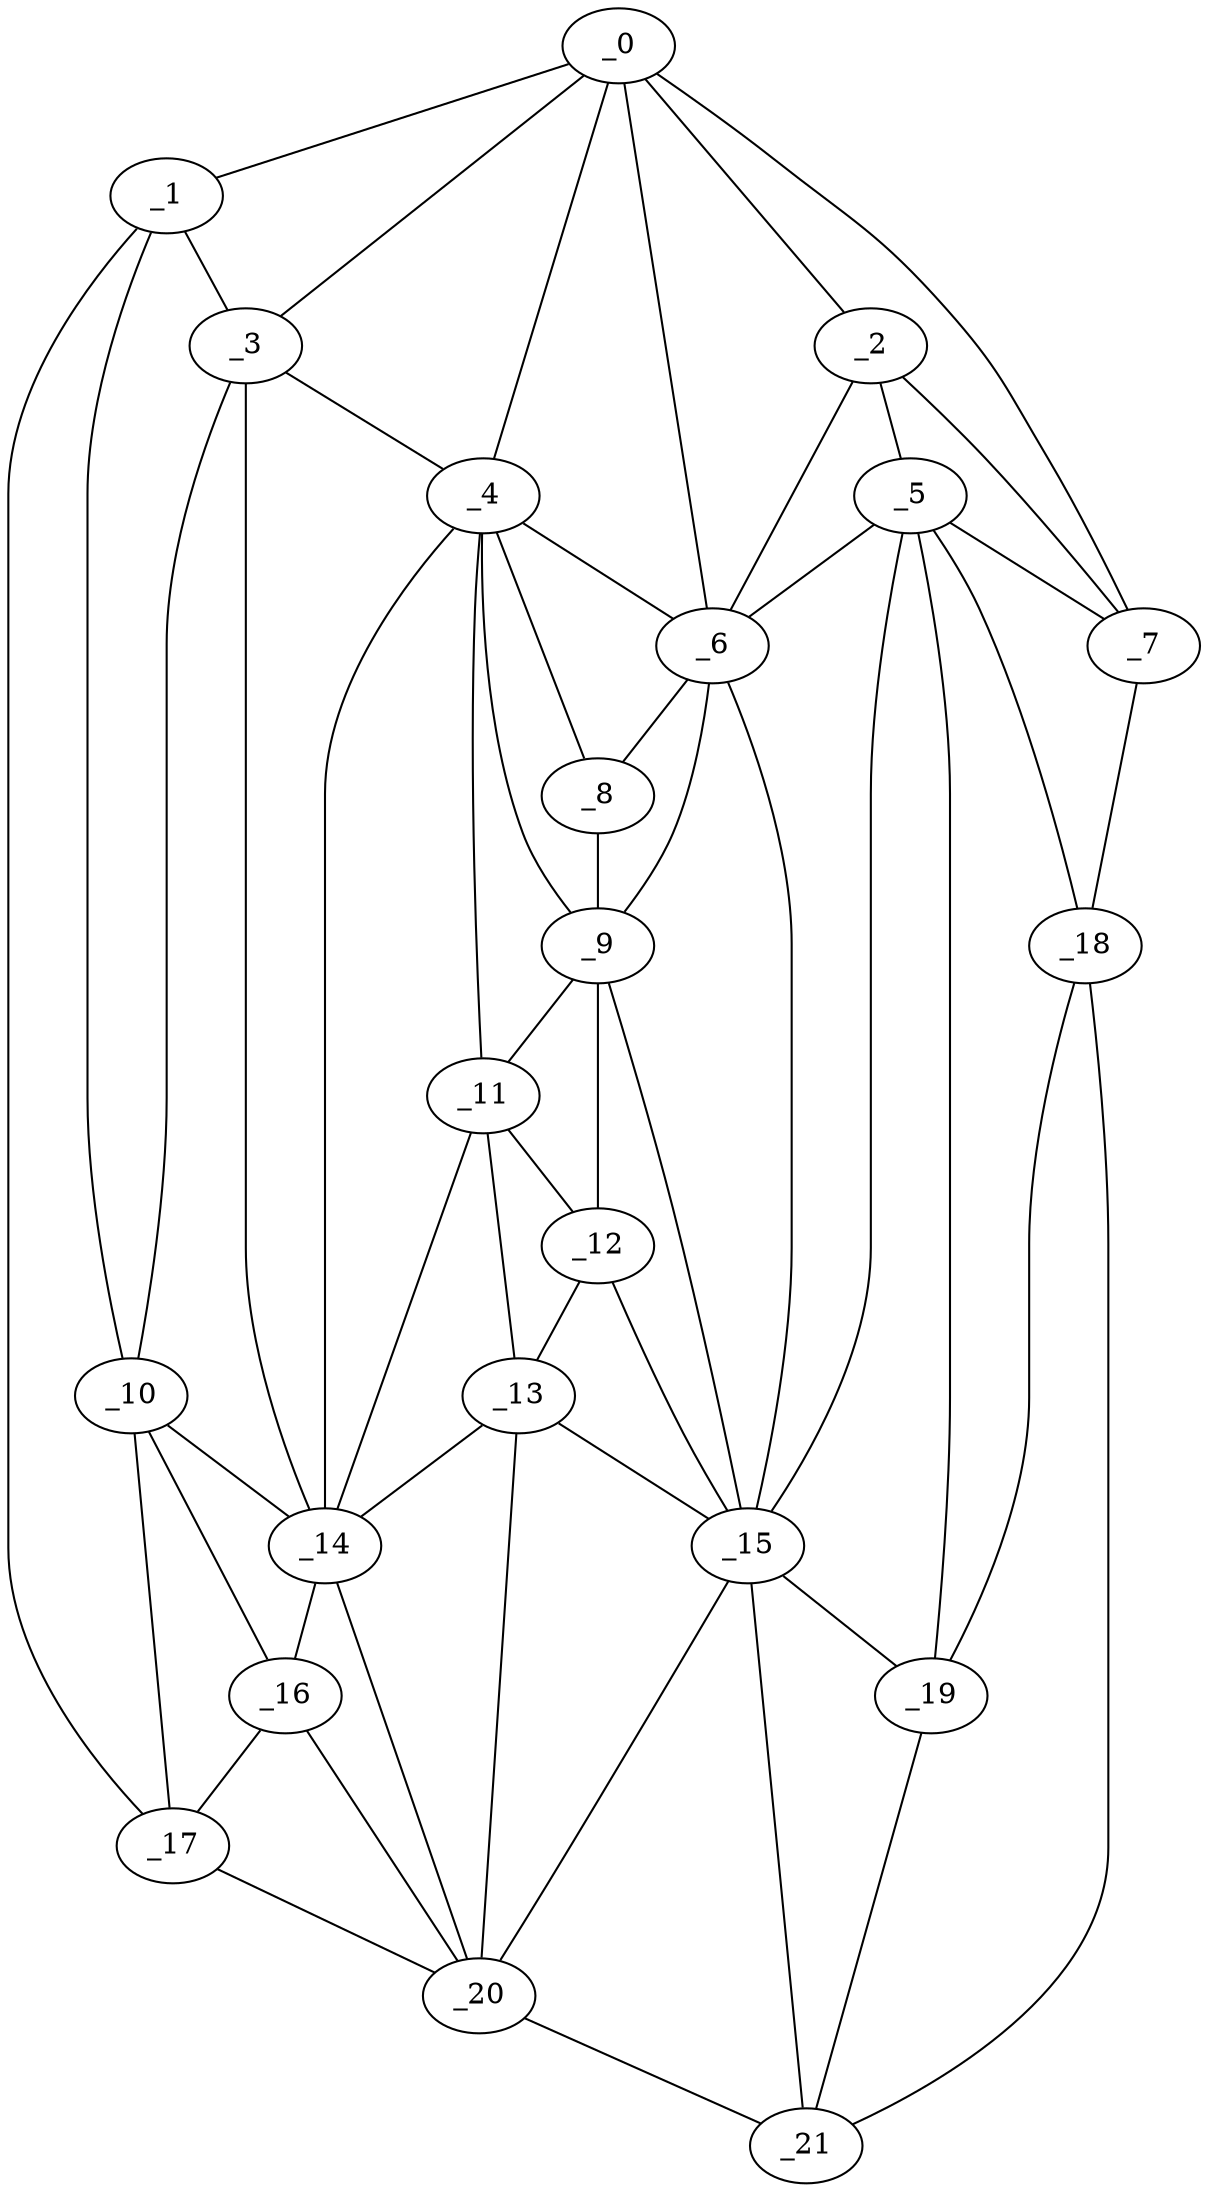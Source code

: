 graph "obj64__30.gxl" {
	_0	 [x=34,
		y=34];
	_1	 [x=34,
		y=117];
	_0 -- _1	 [valence=1];
	_2	 [x=38,
		y=30];
	_0 -- _2	 [valence=1];
	_3	 [x=39,
		y=99];
	_0 -- _3	 [valence=2];
	_4	 [x=42,
		y=68];
	_0 -- _4	 [valence=2];
	_6	 [x=43,
		y=49];
	_0 -- _6	 [valence=2];
	_7	 [x=46,
		y=7];
	_0 -- _7	 [valence=1];
	_1 -- _3	 [valence=1];
	_10	 [x=56,
		y=103];
	_1 -- _10	 [valence=2];
	_17	 [x=79,
		y=125];
	_1 -- _17	 [valence=1];
	_5	 [x=43,
		y=26];
	_2 -- _5	 [valence=2];
	_2 -- _6	 [valence=2];
	_2 -- _7	 [valence=1];
	_3 -- _4	 [valence=2];
	_3 -- _10	 [valence=2];
	_14	 [x=64,
		y=84];
	_3 -- _14	 [valence=2];
	_4 -- _6	 [valence=2];
	_8	 [x=46,
		y=58];
	_4 -- _8	 [valence=2];
	_9	 [x=53,
		y=59];
	_4 -- _9	 [valence=1];
	_11	 [x=57,
		y=68];
	_4 -- _11	 [valence=1];
	_4 -- _14	 [valence=1];
	_5 -- _6	 [valence=2];
	_5 -- _7	 [valence=2];
	_15	 [x=69,
		y=56];
	_5 -- _15	 [valence=1];
	_18	 [x=83,
		y=7];
	_5 -- _18	 [valence=1];
	_19	 [x=87,
		y=24];
	_5 -- _19	 [valence=2];
	_6 -- _8	 [valence=1];
	_6 -- _9	 [valence=2];
	_6 -- _15	 [valence=2];
	_7 -- _18	 [valence=1];
	_8 -- _9	 [valence=2];
	_9 -- _11	 [valence=2];
	_12	 [x=59,
		y=63];
	_9 -- _12	 [valence=2];
	_9 -- _15	 [valence=1];
	_10 -- _14	 [valence=2];
	_16	 [x=70,
		y=104];
	_10 -- _16	 [valence=2];
	_10 -- _17	 [valence=1];
	_11 -- _12	 [valence=1];
	_13	 [x=64,
		y=71];
	_11 -- _13	 [valence=1];
	_11 -- _14	 [valence=2];
	_12 -- _13	 [valence=2];
	_12 -- _15	 [valence=1];
	_13 -- _14	 [valence=1];
	_13 -- _15	 [valence=1];
	_20	 [x=95,
		y=116];
	_13 -- _20	 [valence=2];
	_14 -- _16	 [valence=2];
	_14 -- _20	 [valence=1];
	_15 -- _19	 [valence=2];
	_15 -- _20	 [valence=2];
	_21	 [x=96,
		y=32];
	_15 -- _21	 [valence=2];
	_16 -- _17	 [valence=2];
	_16 -- _20	 [valence=2];
	_17 -- _20	 [valence=1];
	_18 -- _19	 [valence=2];
	_18 -- _21	 [valence=1];
	_19 -- _21	 [valence=2];
	_20 -- _21	 [valence=1];
}
